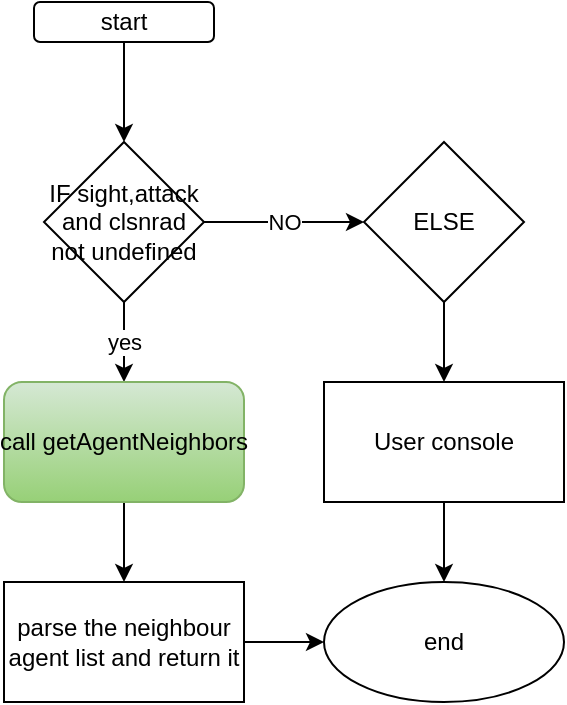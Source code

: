 <mxfile version="18.0.1" type="github">
  <diagram id="N6ZqDlmnMOkKJJKNMazh" name="Page-1">
    <mxGraphModel dx="1038" dy="579" grid="1" gridSize="10" guides="1" tooltips="1" connect="1" arrows="1" fold="1" page="1" pageScale="1" pageWidth="850" pageHeight="1100" math="0" shadow="0">
      <root>
        <mxCell id="0" />
        <mxCell id="1" parent="0" />
        <mxCell id="RgaQy4yWBSjkRrqmD8XD-3" value="" style="edgeStyle=orthogonalEdgeStyle;rounded=0;orthogonalLoop=1;jettySize=auto;html=1;" edge="1" parent="1" source="RgaQy4yWBSjkRrqmD8XD-1" target="RgaQy4yWBSjkRrqmD8XD-2">
          <mxGeometry relative="1" as="geometry" />
        </mxCell>
        <mxCell id="RgaQy4yWBSjkRrqmD8XD-1" value="start" style="rounded=1;whiteSpace=wrap;html=1;" vertex="1" parent="1">
          <mxGeometry x="40" y="40" width="90" height="20" as="geometry" />
        </mxCell>
        <mxCell id="RgaQy4yWBSjkRrqmD8XD-5" value="yes" style="edgeStyle=orthogonalEdgeStyle;rounded=0;orthogonalLoop=1;jettySize=auto;html=1;" edge="1" parent="1" source="RgaQy4yWBSjkRrqmD8XD-2" target="RgaQy4yWBSjkRrqmD8XD-4">
          <mxGeometry relative="1" as="geometry" />
        </mxCell>
        <mxCell id="RgaQy4yWBSjkRrqmD8XD-9" value="NO" style="edgeStyle=orthogonalEdgeStyle;rounded=0;orthogonalLoop=1;jettySize=auto;html=1;" edge="1" parent="1" source="RgaQy4yWBSjkRrqmD8XD-2" target="RgaQy4yWBSjkRrqmD8XD-8">
          <mxGeometry relative="1" as="geometry">
            <Array as="points">
              <mxPoint x="170" y="150" />
              <mxPoint x="170" y="150" />
            </Array>
          </mxGeometry>
        </mxCell>
        <mxCell id="RgaQy4yWBSjkRrqmD8XD-2" value="IF sight,attack and clsnrad not undefined" style="rhombus;whiteSpace=wrap;html=1;" vertex="1" parent="1">
          <mxGeometry x="45" y="110" width="80" height="80" as="geometry" />
        </mxCell>
        <mxCell id="RgaQy4yWBSjkRrqmD8XD-7" value="" style="edgeStyle=orthogonalEdgeStyle;rounded=0;orthogonalLoop=1;jettySize=auto;html=1;" edge="1" parent="1" source="RgaQy4yWBSjkRrqmD8XD-4" target="RgaQy4yWBSjkRrqmD8XD-6">
          <mxGeometry relative="1" as="geometry" />
        </mxCell>
        <mxCell id="RgaQy4yWBSjkRrqmD8XD-4" value="call&amp;nbsp;getAgentNeighbors" style="rounded=1;whiteSpace=wrap;html=1;fillColor=#d5e8d4;gradientColor=#97d077;strokeColor=#82b366;" vertex="1" parent="1">
          <mxGeometry x="25" y="230" width="120" height="60" as="geometry" />
        </mxCell>
        <mxCell id="RgaQy4yWBSjkRrqmD8XD-13" value="" style="edgeStyle=orthogonalEdgeStyle;rounded=0;orthogonalLoop=1;jettySize=auto;html=1;" edge="1" parent="1" source="RgaQy4yWBSjkRrqmD8XD-6" target="RgaQy4yWBSjkRrqmD8XD-12">
          <mxGeometry relative="1" as="geometry" />
        </mxCell>
        <mxCell id="RgaQy4yWBSjkRrqmD8XD-6" value="parse the neighbour agent list and return it" style="rounded=0;whiteSpace=wrap;html=1;" vertex="1" parent="1">
          <mxGeometry x="25" y="330" width="120" height="60" as="geometry" />
        </mxCell>
        <mxCell id="RgaQy4yWBSjkRrqmD8XD-11" value="" style="edgeStyle=orthogonalEdgeStyle;rounded=0;orthogonalLoop=1;jettySize=auto;html=1;" edge="1" parent="1" source="RgaQy4yWBSjkRrqmD8XD-8" target="RgaQy4yWBSjkRrqmD8XD-10">
          <mxGeometry relative="1" as="geometry" />
        </mxCell>
        <mxCell id="RgaQy4yWBSjkRrqmD8XD-8" value="ELSE" style="rhombus;whiteSpace=wrap;html=1;" vertex="1" parent="1">
          <mxGeometry x="205" y="110" width="80" height="80" as="geometry" />
        </mxCell>
        <mxCell id="RgaQy4yWBSjkRrqmD8XD-14" value="" style="edgeStyle=orthogonalEdgeStyle;rounded=0;orthogonalLoop=1;jettySize=auto;html=1;" edge="1" parent="1" source="RgaQy4yWBSjkRrqmD8XD-10" target="RgaQy4yWBSjkRrqmD8XD-12">
          <mxGeometry relative="1" as="geometry" />
        </mxCell>
        <mxCell id="RgaQy4yWBSjkRrqmD8XD-10" value="User console" style="whiteSpace=wrap;html=1;" vertex="1" parent="1">
          <mxGeometry x="185" y="230" width="120" height="60" as="geometry" />
        </mxCell>
        <mxCell id="RgaQy4yWBSjkRrqmD8XD-12" value="end" style="ellipse;whiteSpace=wrap;html=1;rounded=0;" vertex="1" parent="1">
          <mxGeometry x="185" y="330" width="120" height="60" as="geometry" />
        </mxCell>
      </root>
    </mxGraphModel>
  </diagram>
</mxfile>
